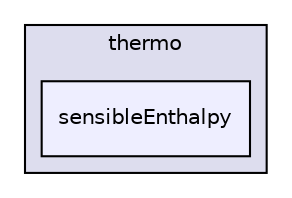 digraph "src/thermophysicalModels/specie/thermo/sensibleEnthalpy" {
  bgcolor=transparent;
  compound=true
  node [ fontsize="10", fontname="Helvetica"];
  edge [ labelfontsize="10", labelfontname="Helvetica"];
  subgraph clusterdir_52d55d2fbf4a26d00084c41bddaf4722 {
    graph [ bgcolor="#ddddee", pencolor="black", label="thermo" fontname="Helvetica", fontsize="10", URL="dir_52d55d2fbf4a26d00084c41bddaf4722.html"]
  dir_ae99d4d8a989d07c4f3071d047c63e49 [shape=box, label="sensibleEnthalpy", style="filled", fillcolor="#eeeeff", pencolor="black", URL="dir_ae99d4d8a989d07c4f3071d047c63e49.html"];
  }
}
